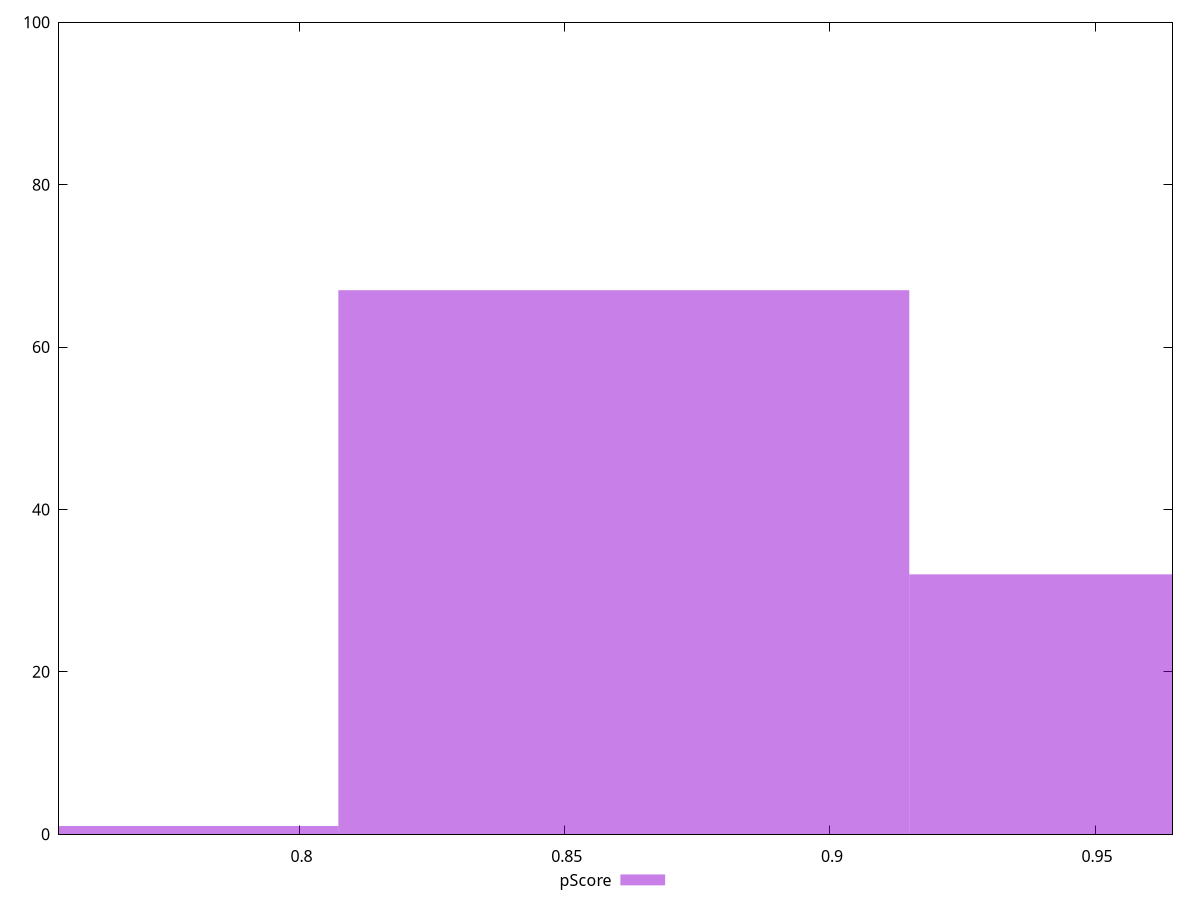 reset

$pScore <<EOF
0.7535050901139052 1
0.9687922587178782 32
0.8611486744158917 67
EOF

set key outside below
set boxwidth 0.10764358430198646
set xrange [0.7546593985790238:0.9645907444182893]
set yrange [0:100]
set trange [0:100]
set style fill transparent solid 0.5 noborder
set terminal svg size 640, 490 enhanced background rgb 'white'
set output "report_00017_2021-02-10T15-08-03.406Z/interactive/samples/pages+cached+noadtech+nomedia+nocss/pScore/histogram.svg"

plot $pScore title "pScore" with boxes

reset
